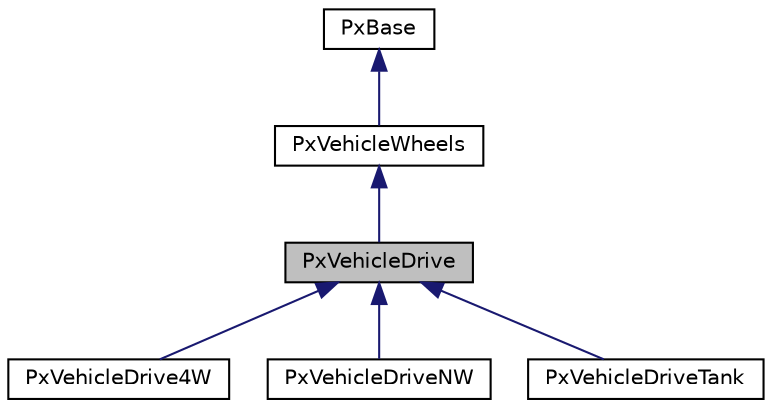 digraph "PxVehicleDrive"
{
  edge [fontname="Helvetica",fontsize="10",labelfontname="Helvetica",labelfontsize="10"];
  node [fontname="Helvetica",fontsize="10",shape=record];
  Node0 [label="PxVehicleDrive",height=0.2,width=0.4,color="black", fillcolor="grey75", style="filled", fontcolor="black"];
  Node1 -> Node0 [dir="back",color="midnightblue",fontsize="10",style="solid",fontname="Helvetica"];
  Node1 [label="PxVehicleWheels",height=0.2,width=0.4,color="black", fillcolor="white", style="filled",URL="$classPxVehicleWheels.html",tooltip="Data structure with instanced dynamics data and configuration data of a vehicle with just wheels..."];
  Node2 -> Node1 [dir="back",color="midnightblue",fontsize="10",style="solid",fontname="Helvetica"];
  Node2 [label="PxBase",height=0.2,width=0.4,color="black", fillcolor="white", style="filled",URL="$classPxBase.html",tooltip="Base class for objects that can be members of a PxCollection. "];
  Node0 -> Node3 [dir="back",color="midnightblue",fontsize="10",style="solid",fontname="Helvetica"];
  Node3 [label="PxVehicleDrive4W",height=0.2,width=0.4,color="black", fillcolor="white", style="filled",URL="$classPxVehicleDrive4W.html",tooltip="Data structure with instanced dynamics data and configuration data of a vehicle with up to 4 driven w..."];
  Node0 -> Node4 [dir="back",color="midnightblue",fontsize="10",style="solid",fontname="Helvetica"];
  Node4 [label="PxVehicleDriveNW",height=0.2,width=0.4,color="black", fillcolor="white", style="filled",URL="$classPxVehicleDriveNW.html",tooltip="Data structure with instanced dynamics data and configuration data of a vehicle with up to PX_MAX_NB_..."];
  Node0 -> Node5 [dir="back",color="midnightblue",fontsize="10",style="solid",fontname="Helvetica"];
  Node5 [label="PxVehicleDriveTank",height=0.2,width=0.4,color="black", fillcolor="white", style="filled",URL="$classPxVehicleDriveTank.html",tooltip="Data structure with instanced dynamics data and configuration data of a tank. "];
}
